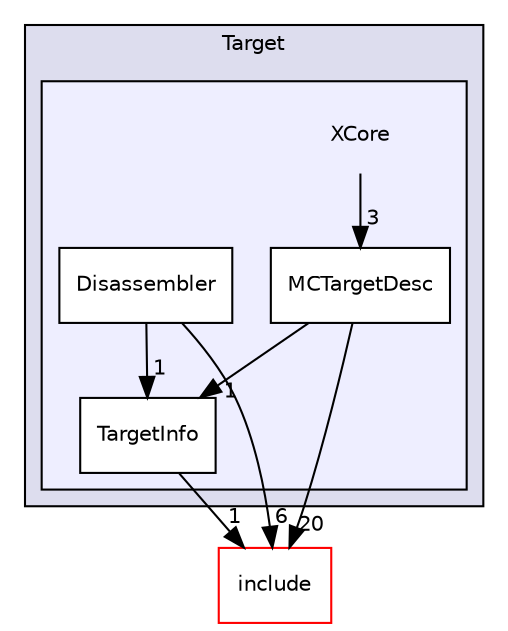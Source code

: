 digraph "lib/Target/XCore" {
  bgcolor=transparent;
  compound=true
  node [ fontsize="10", fontname="Helvetica"];
  edge [ labelfontsize="10", labelfontname="Helvetica"];
  subgraph clusterdir_794e483eb1cc7921d35fd149d9cc325b {
    graph [ bgcolor="#ddddee", pencolor="black", label="Target" fontname="Helvetica", fontsize="10", URL="dir_794e483eb1cc7921d35fd149d9cc325b.html"]
  subgraph clusterdir_2cd3e302ff40176d32d343dab65cf022 {
    graph [ bgcolor="#eeeeff", pencolor="black", label="" URL="dir_2cd3e302ff40176d32d343dab65cf022.html"];
    dir_2cd3e302ff40176d32d343dab65cf022 [shape=plaintext label="XCore"];
    dir_329b1f44483e84c0ccdf16f1ed3a1950 [shape=box label="Disassembler" color="black" fillcolor="white" style="filled" URL="dir_329b1f44483e84c0ccdf16f1ed3a1950.html"];
    dir_5f942f75351e32524c738034b56fe0d9 [shape=box label="MCTargetDesc" color="black" fillcolor="white" style="filled" URL="dir_5f942f75351e32524c738034b56fe0d9.html"];
    dir_ef8e40a2b84cac54c5cfb4fbfec515a1 [shape=box label="TargetInfo" color="black" fillcolor="white" style="filled" URL="dir_ef8e40a2b84cac54c5cfb4fbfec515a1.html"];
  }
  }
  dir_d44c64559bbebec7f509842c48db8b23 [shape=box label="include" color="red" URL="dir_d44c64559bbebec7f509842c48db8b23.html"];
  dir_2cd3e302ff40176d32d343dab65cf022->dir_5f942f75351e32524c738034b56fe0d9 [headlabel="3", labeldistance=1.5 headhref="dir_000212_000214.html"];
  dir_329b1f44483e84c0ccdf16f1ed3a1950->dir_d44c64559bbebec7f509842c48db8b23 [headlabel="6", labeldistance=1.5 headhref="dir_000213_000001.html"];
  dir_329b1f44483e84c0ccdf16f1ed3a1950->dir_ef8e40a2b84cac54c5cfb4fbfec515a1 [headlabel="1", labeldistance=1.5 headhref="dir_000213_000215.html"];
  dir_ef8e40a2b84cac54c5cfb4fbfec515a1->dir_d44c64559bbebec7f509842c48db8b23 [headlabel="1", labeldistance=1.5 headhref="dir_000215_000001.html"];
  dir_5f942f75351e32524c738034b56fe0d9->dir_d44c64559bbebec7f509842c48db8b23 [headlabel="20", labeldistance=1.5 headhref="dir_000214_000001.html"];
  dir_5f942f75351e32524c738034b56fe0d9->dir_ef8e40a2b84cac54c5cfb4fbfec515a1 [headlabel="1", labeldistance=1.5 headhref="dir_000214_000215.html"];
}
